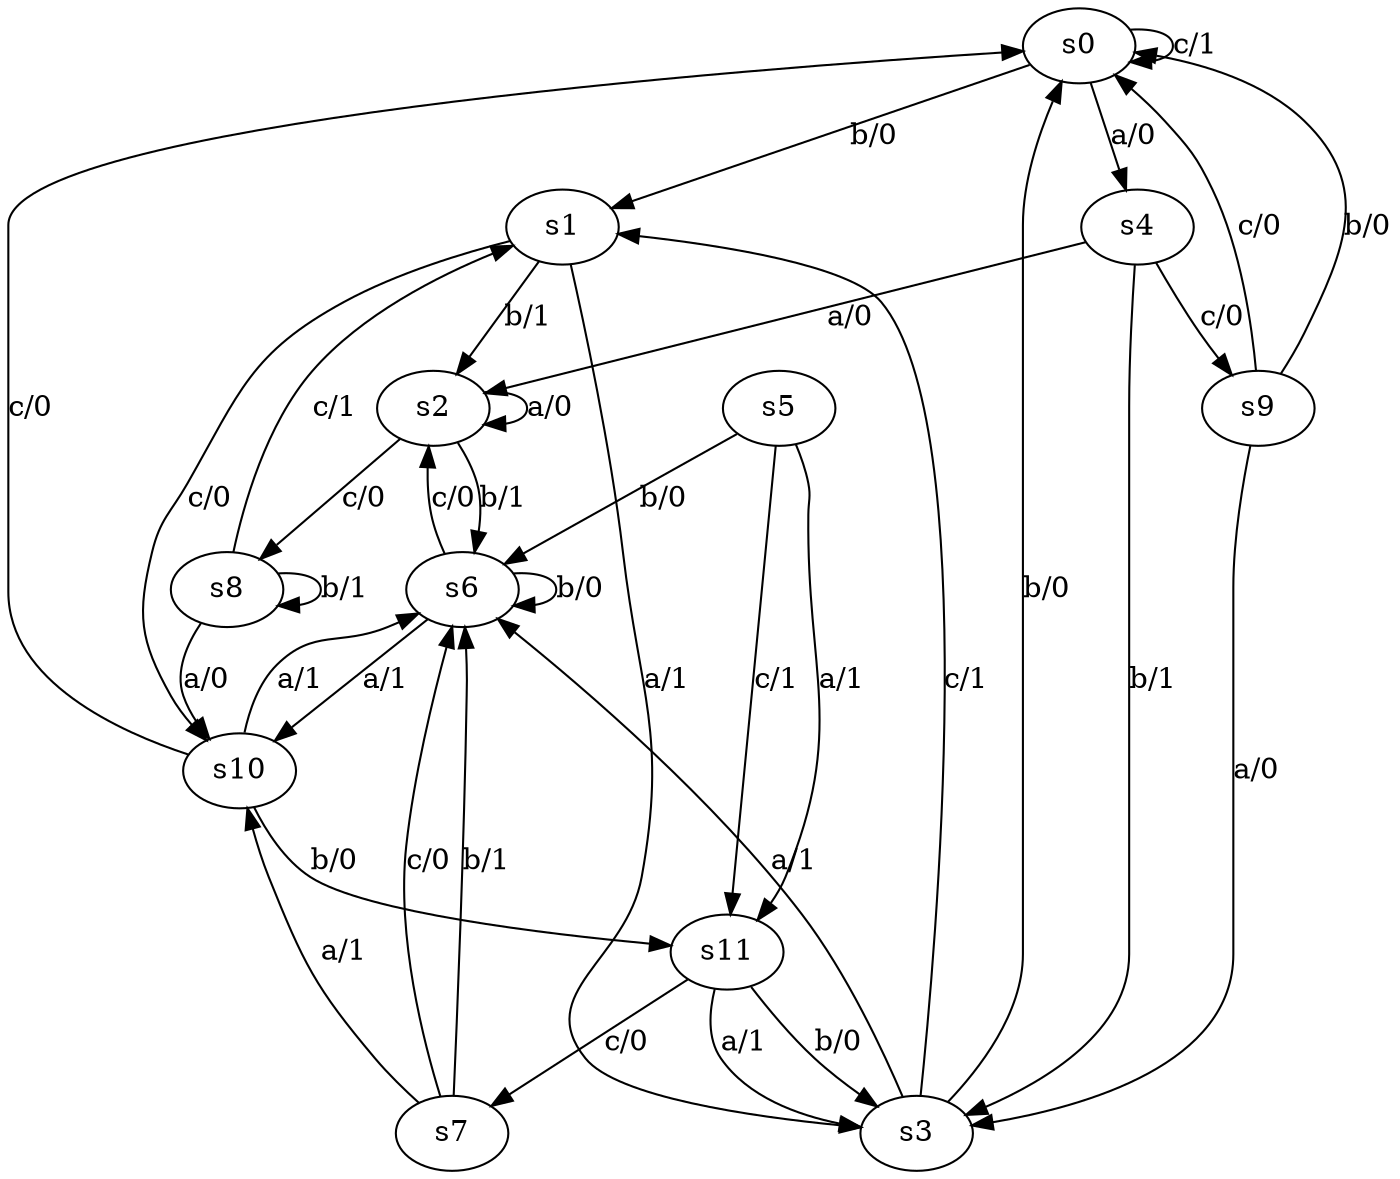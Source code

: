 digraph mealyMachine {
	s0 [label=s0]
	s1 [label=s1]
	s2 [label=s2]
	s3 [label=s3]
	s4 [label=s4]
	s5 [label=s5]
	s6 [label=s6]
	s7 [label=s7]
	s8 [label=s8]
	s9 [label=s9]
	s10 [label=s10]
	s11 [label=s11]
	s7 -> s6 [label="c/0"]
	s11 -> s7 [label="c/0"]
	s5 -> s11 [label="a/1"]
	s6 -> s6 [label="b/0"]
	s9 -> s0 [label="b/0"]
	s8 -> s1 [label="c/1"]
	s11 -> s3 [label="a/1"]
	s5 -> s11 [label="c/1"]
	s0 -> s0 [label="c/1"]
	s9 -> s0 [label="c/0"]
	s3 -> s0 [label="b/0"]
	s5 -> s6 [label="b/0"]
	s8 -> s10 [label="a/0"]
	s10 -> s11 [label="b/0"]
	s4 -> s9 [label="c/0"]
	s11 -> s3 [label="b/0"]
	s0 -> s4 [label="a/0"]
	s10 -> s6 [label="a/1"]
	s4 -> s3 [label="b/1"]
	s9 -> s3 [label="a/0"]
	s1 -> s2 [label="b/1"]
	s8 -> s8 [label="b/1"]
	s10 -> s0 [label="c/0"]
	s7 -> s10 [label="a/1"]
	s3 -> s6 [label="a/1"]
	s0 -> s1 [label="b/0"]
	s1 -> s10 [label="c/0"]
	s4 -> s2 [label="a/0"]
	s7 -> s6 [label="b/1"]
	s1 -> s3 [label="a/1"]
	s6 -> s2 [label="c/0"]
	s3 -> s1 [label="c/1"]
	s6 -> s10 [label="a/1"]
	s2 -> s2 [label="a/0"]
	s2 -> s8 [label="c/0"]
	s2 -> s6 [label="b/1"]
}
